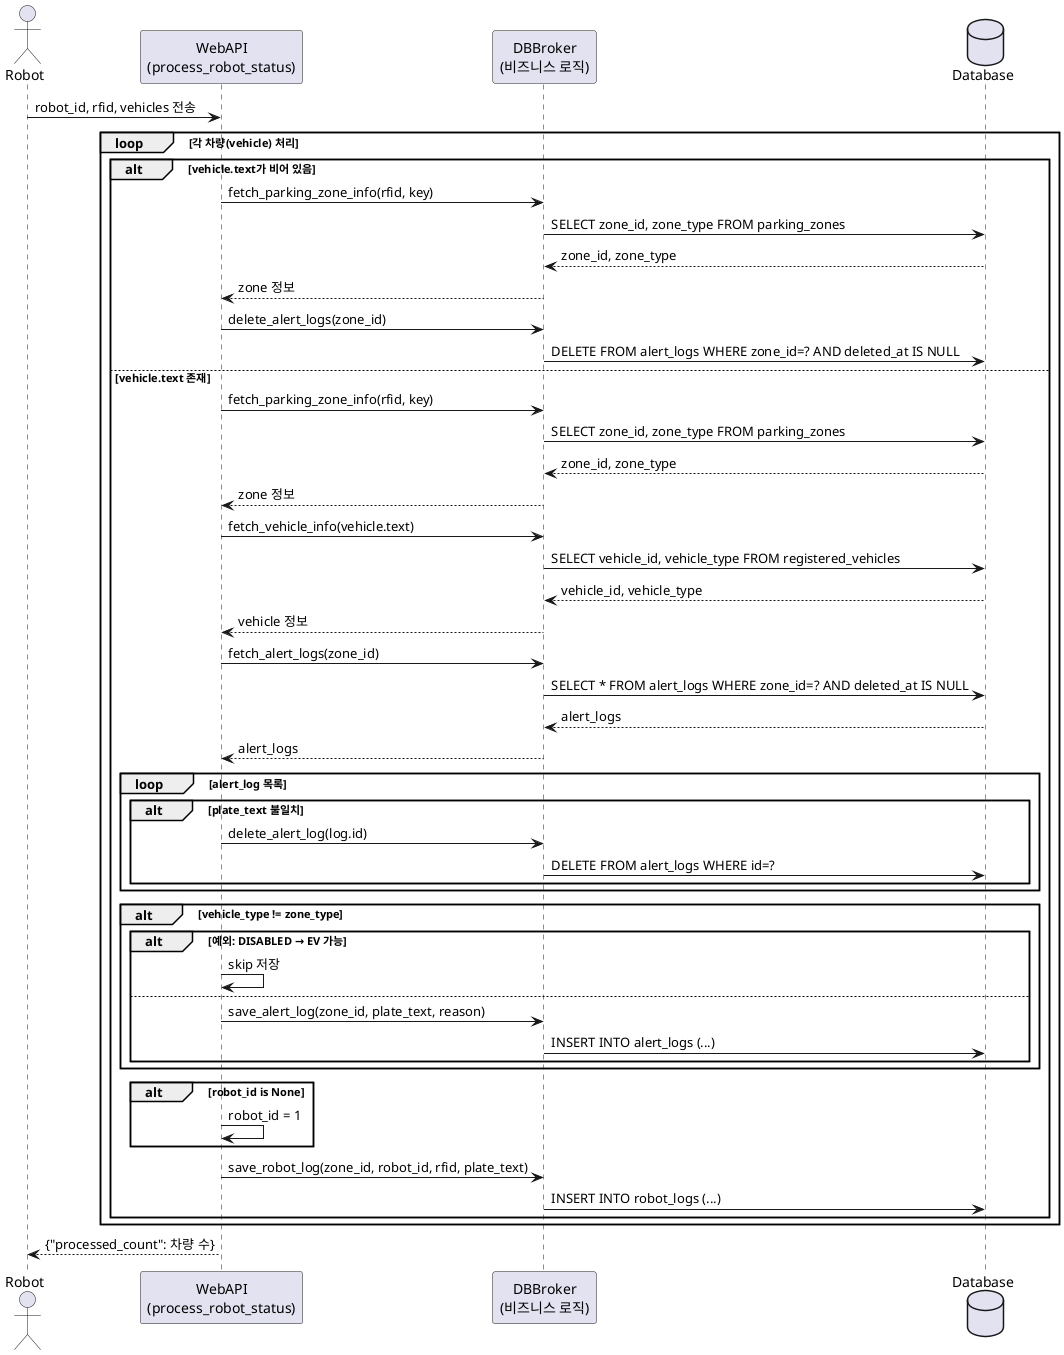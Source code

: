 @startuml
actor Robot
participant "WebAPI\n(process_robot_status)" as WebAPI
participant "DBBroker\n(비즈니스 로직)" as DBBroker
database Database

Robot -> WebAPI: robot_id, rfid, vehicles 전송

loop 각 차량(vehicle) 처리
    alt vehicle.text가 비어 있음
        WebAPI -> DBBroker: fetch_parking_zone_info(rfid, key)
        DBBroker -> Database: SELECT zone_id, zone_type FROM parking_zones
        Database --> DBBroker: zone_id, zone_type
        DBBroker --> WebAPI: zone 정보

        WebAPI -> DBBroker: delete_alert_logs(zone_id)
        DBBroker -> Database: DELETE FROM alert_logs WHERE zone_id=? AND deleted_at IS NULL

    else vehicle.text 존재
        WebAPI -> DBBroker: fetch_parking_zone_info(rfid, key)
        DBBroker -> Database: SELECT zone_id, zone_type FROM parking_zones
        Database --> DBBroker: zone_id, zone_type
        DBBroker --> WebAPI: zone 정보

        WebAPI -> DBBroker: fetch_vehicle_info(vehicle.text)
        DBBroker -> Database: SELECT vehicle_id, vehicle_type FROM registered_vehicles
        Database --> DBBroker: vehicle_id, vehicle_type
        DBBroker --> WebAPI: vehicle 정보

        WebAPI -> DBBroker: fetch_alert_logs(zone_id)
        DBBroker -> Database: SELECT * FROM alert_logs WHERE zone_id=? AND deleted_at IS NULL
        Database --> DBBroker: alert_logs
        DBBroker --> WebAPI: alert_logs

        loop alert_log 목록
            alt plate_text 불일치
                WebAPI -> DBBroker: delete_alert_log(log.id)
                DBBroker -> Database: DELETE FROM alert_logs WHERE id=?
            end
        end

        alt vehicle_type != zone_type
            alt 예외: DISABLED → EV 가능
                WebAPI -> WebAPI: skip 저장
            else
                WebAPI -> DBBroker: save_alert_log(zone_id, plate_text, reason)
                DBBroker -> Database: INSERT INTO alert_logs (...)
            end
        end

        alt robot_id is None
            WebAPI -> WebAPI: robot_id = 1
        end

        WebAPI -> DBBroker: save_robot_log(zone_id, robot_id, rfid, plate_text)
        DBBroker -> Database: INSERT INTO robot_logs (...)
    end
end

WebAPI --> Robot: {"processed_count": 차량 수}
@enduml
